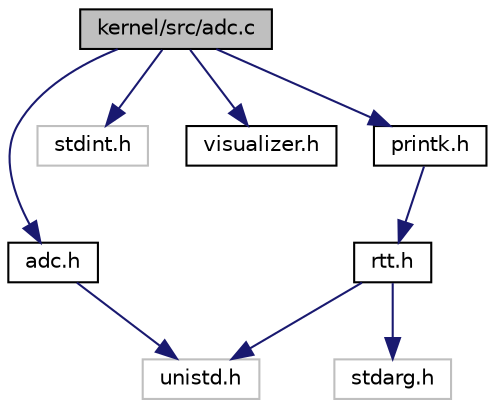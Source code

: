 digraph "kernel/src/adc.c"
{
 // LATEX_PDF_SIZE
  edge [fontname="Helvetica",fontsize="10",labelfontname="Helvetica",labelfontsize="10"];
  node [fontname="Helvetica",fontsize="10",shape=record];
  Node1 [label="kernel/src/adc.c",height=0.2,width=0.4,color="black", fillcolor="grey75", style="filled", fontcolor="black",tooltip="ADC driver implementation."];
  Node1 -> Node2 [color="midnightblue",fontsize="10",style="solid",fontname="Helvetica"];
  Node2 [label="adc.h",height=0.2,width=0.4,color="black", fillcolor="white", style="filled",URL="$adc_8h.html",tooltip="prototypes for ADC driver"];
  Node2 -> Node3 [color="midnightblue",fontsize="10",style="solid",fontname="Helvetica"];
  Node3 [label="unistd.h",height=0.2,width=0.4,color="grey75", fillcolor="white", style="filled",tooltip=" "];
  Node1 -> Node4 [color="midnightblue",fontsize="10",style="solid",fontname="Helvetica"];
  Node4 [label="stdint.h",height=0.2,width=0.4,color="grey75", fillcolor="white", style="filled",tooltip=" "];
  Node1 -> Node5 [color="midnightblue",fontsize="10",style="solid",fontname="Helvetica"];
  Node5 [label="visualizer.h",height=0.2,width=0.4,color="black", fillcolor="white", style="filled",URL="$visualizer_8h.html",tooltip="prototypes for color visualizer"];
  Node1 -> Node6 [color="midnightblue",fontsize="10",style="solid",fontname="Helvetica"];
  Node6 [label="printk.h",height=0.2,width=0.4,color="black", fillcolor="white", style="filled",URL="$printk_8h.html",tooltip="formatted printing in kernel-space using rtt"];
  Node6 -> Node7 [color="midnightblue",fontsize="10",style="solid",fontname="Helvetica"];
  Node7 [label="rtt.h",height=0.2,width=0.4,color="black", fillcolor="white", style="filled",URL="$rtt_8h.html",tooltip="structs, defines, and prototypes for RTT"];
  Node7 -> Node3 [color="midnightblue",fontsize="10",style="solid",fontname="Helvetica"];
  Node7 -> Node8 [color="midnightblue",fontsize="10",style="solid",fontname="Helvetica"];
  Node8 [label="stdarg.h",height=0.2,width=0.4,color="grey75", fillcolor="white", style="filled",tooltip=" "];
}
